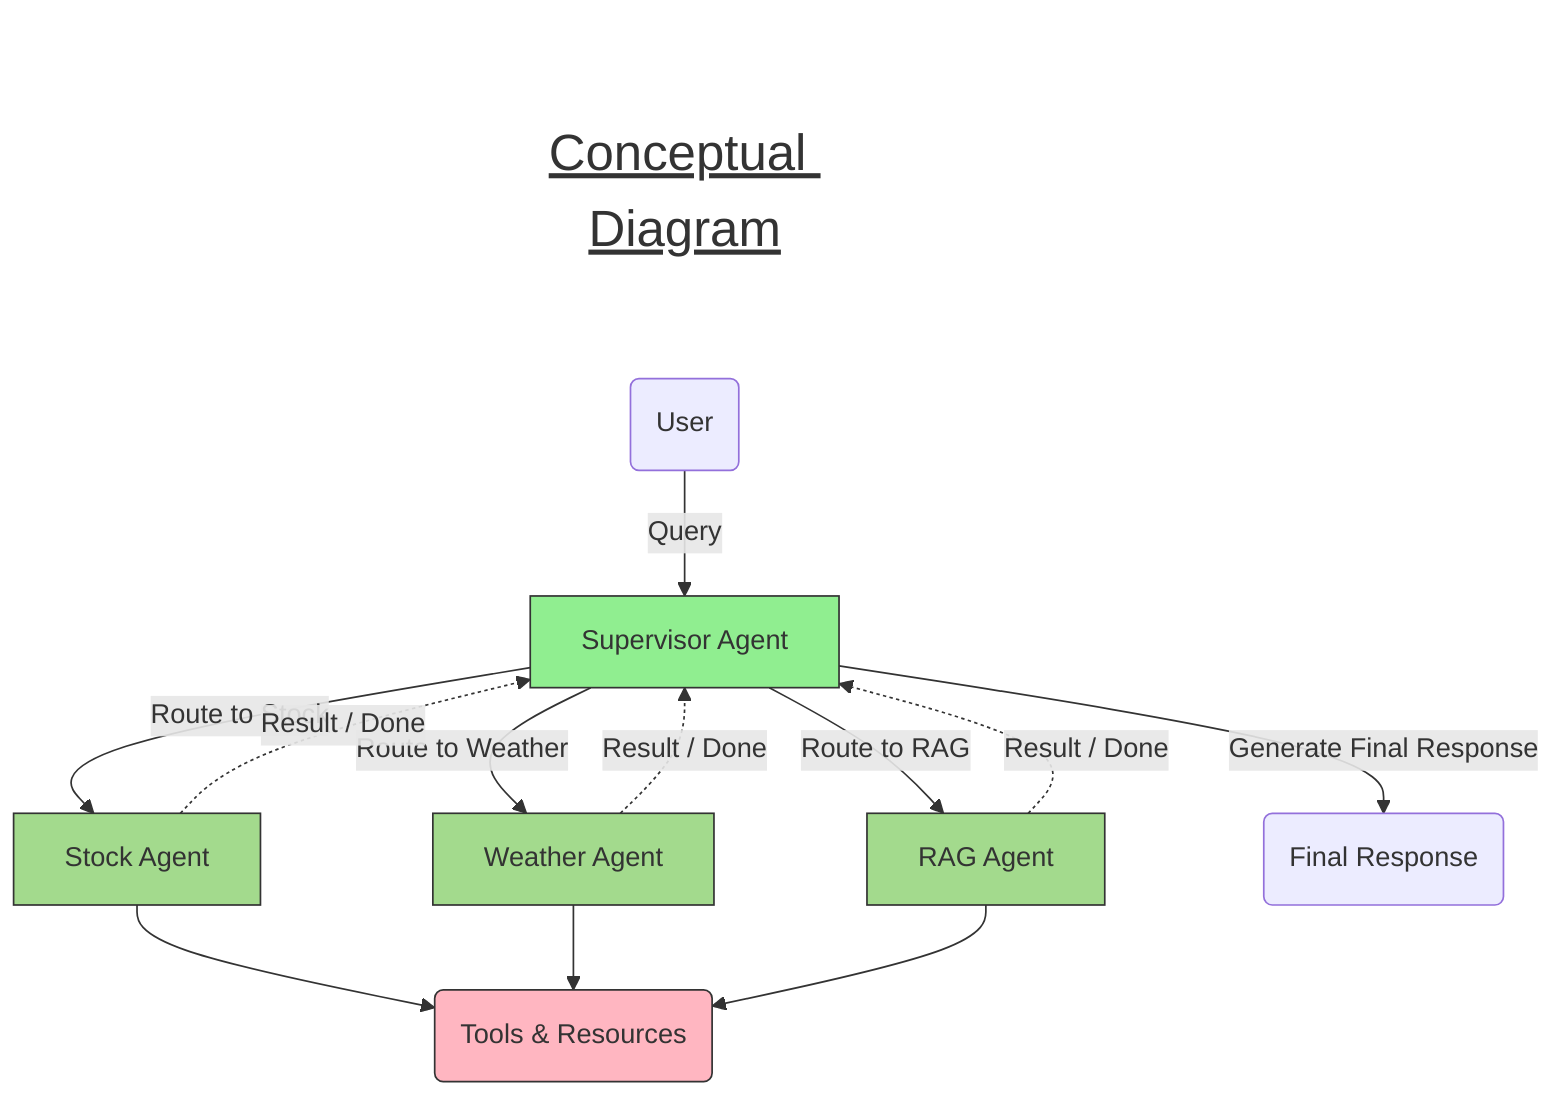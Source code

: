 %% title: Conceptual Multi-Agent Supervisor Architecture (Simplified)
%% Mermaid initialization for styling
%%{
  init: {
    'theme': 'base', %% Starting from a base theme for customization
    'themeVariables': {
      'fontFamily': 'Arial, sans-serif', %% Using a common, readable font
      'fontSize': '16px',             %% Slightly smaller font size for simplicity
      'primaryColor': '#90EE90',       %% Color for Supervisor Agent
      'secondaryColor': '#A3DA8D',      %% Color for Specialized Agents
      'tertiaryColor': '#FFB6C1',       %% Color for Tools/Resources
      'lineColor': '#555',              %% Darker lines for clarity
      'nodeBorder': '#333',             %% Darker node borders
      'primaryTextColor': '#333'        %% Dark text for readability
    },
    'flowchart': {
      'curve': 'basis' %% Use 'basis' or 'linear' for curved lines
    },
    'look': 'handDrawn' %% Request hand-drawn look - support is renderer-dependent
  }
}%%
flowchart TD

    %% Define Node Styles
    classDef supervisorStyle fill:#90EE90,stroke:#333,stroke-width:2px; %% Green for Supervisor
    classDef agentStyle fill:#A3DA8D,stroke:#333,stroke-width:2px; %% Medium Green for Specialized Agents
    classDef resourceStyle fill:#FFB6C1,stroke:#333,stroke-width:2px; %% Pink for Tools/Resources - Conceptual
    classDef transparentStyle fill:#FFF,stroke:#FFF,padding-left:1em,font-size:30px
    

    title[<u>Conceptual Diagram</u>]:::transparentStyle
    title-->User
    
    %% Define Nodes
    User(User)
    Supervisor[Supervisor Agent]:::supervisorStyle
    StockAgent[Stock Agent]:::agentStyle
    WeatherAgent[Weather Agent]:::agentStyle
    RAGAgent[RAG Agent]:::agentStyle
    %% Add other specialized agents as needed (e.g., AccountAgent, DocProcessingAgent)
    FinalResponse(Final Response)

    %% Conceptual representation of tools/resources accessed by specialized agents
    ToolsResources(Tools & Resources):::resourceStyle


    %% Define Flow (Edges)
    User -- "Query" --> Supervisor;

    %% Supervisor routes to specialized agents
    Supervisor -- "Route to Stock" --> StockAgent;
    Supervisor -- "Route to Weather" --> WeatherAgent;
    Supervisor -- "Route to RAG" --> RAGAgent;
    %% Add routing to other agents


    %% Specialized agents perform tasks and return to supervisor (implicitly via state or explicit edge)
    %% Using dotted edges and labels to show the flow returning to Supervisor
    StockAgent -. "Result / Done" .-> Supervisor;
    WeatherAgent -. "Result / Done" .-> Supervisor;
    RAGAgent -. "Result / Done" .-> Supervisor;


    %% Specialized Agents interact with their tools/resources
     %% Conceptual link - actual implementation varies
    StockAgent --> ToolsResources;
    WeatherAgent --> ToolsResources;
    RAGAgent --> ToolsResources;
    %% Other agents also interact


    %% Supervisor decides final response
    Supervisor -- "Generate Final Response" --> FinalResponse;

   linkStyle 0 stroke:#FFF,stroke-width:0;
    %% Apply curved lines using 'basis' interpolation
    linkStyle default interpolate basis;